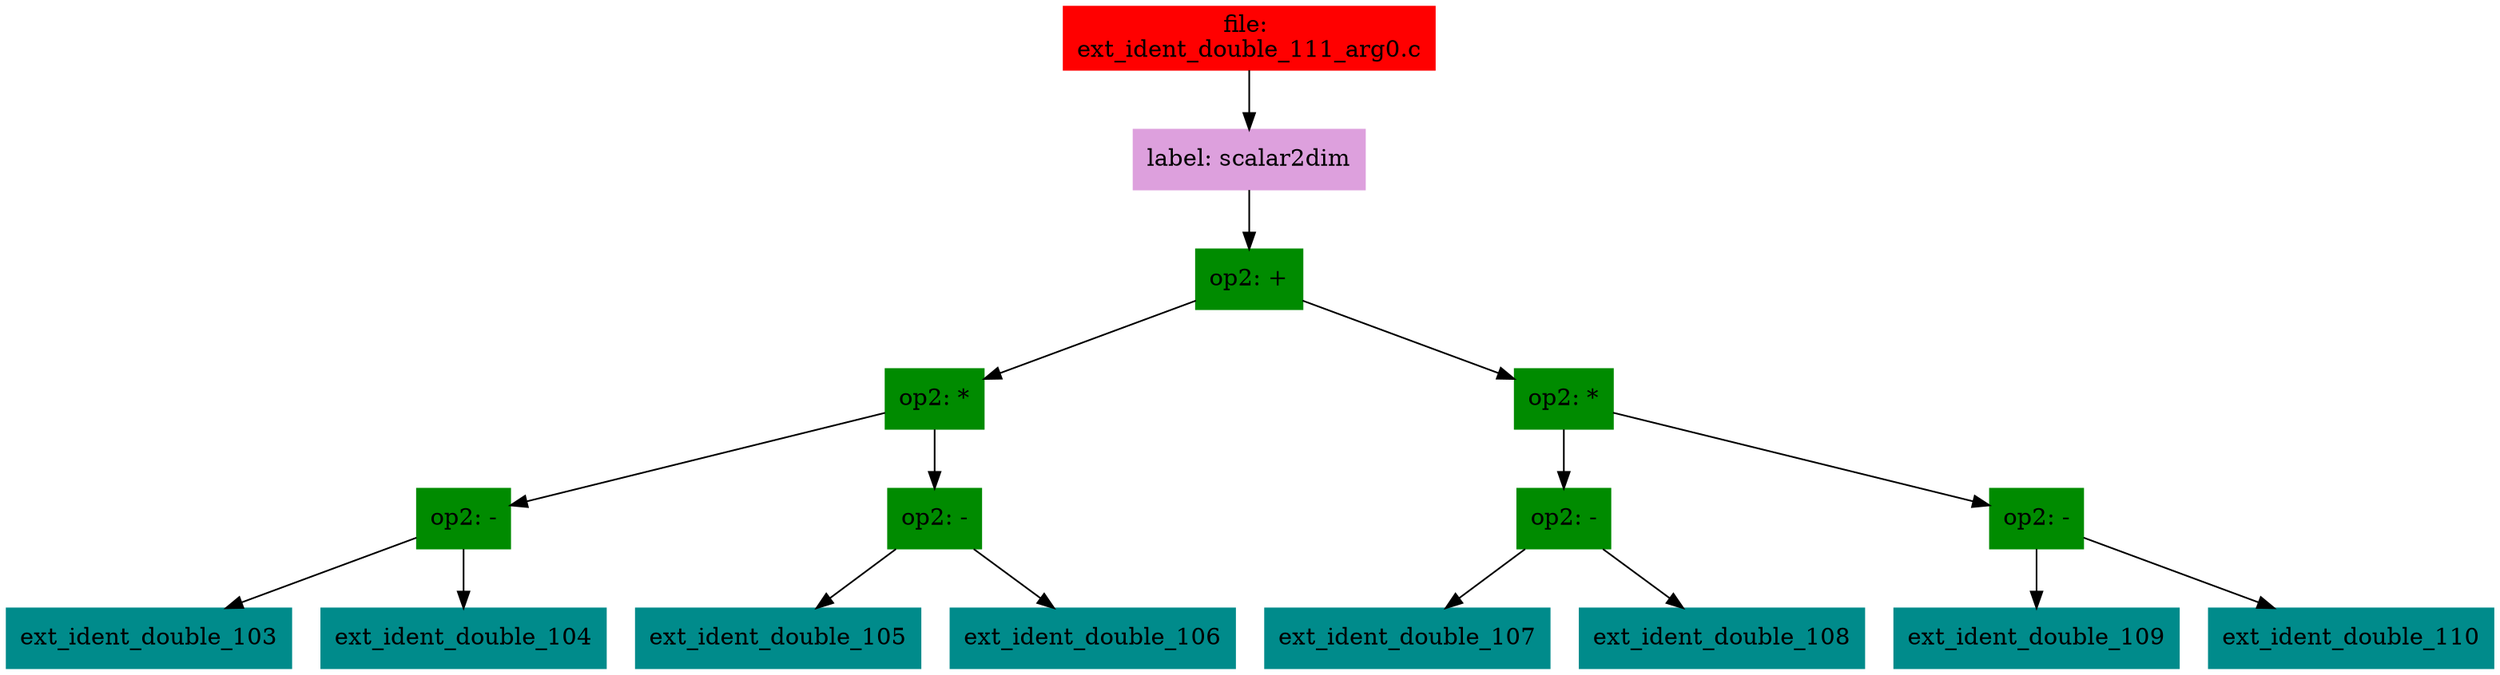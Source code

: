 digraph G {
node [shape=box]

0 [label="file: 
ext_ident_double_111_arg0.c",color=red, style=filled]
1 [label="label: scalar2dim",color=plum, style=filled]
0 -> 1
2 [label="op2: +",color=green4, style=filled]
1 -> 2
3 [label="op2: *",color=green4, style=filled]
2 -> 3
4 [label="op2: -",color=green4, style=filled]
3 -> 4
5 [label="ext_ident_double_103",color=cyan4, style=filled]
4 -> 5
10 [label="ext_ident_double_104",color=cyan4, style=filled]
4 -> 10
15 [label="op2: -",color=green4, style=filled]
3 -> 15
16 [label="ext_ident_double_105",color=cyan4, style=filled]
15 -> 16
23 [label="ext_ident_double_106",color=cyan4, style=filled]
15 -> 23
30 [label="op2: *",color=green4, style=filled]
2 -> 30
31 [label="op2: -",color=green4, style=filled]
30 -> 31
32 [label="ext_ident_double_107",color=cyan4, style=filled]
31 -> 32
37 [label="ext_ident_double_108",color=cyan4, style=filled]
31 -> 37
42 [label="op2: -",color=green4, style=filled]
30 -> 42
43 [label="ext_ident_double_109",color=cyan4, style=filled]
42 -> 43
50 [label="ext_ident_double_110",color=cyan4, style=filled]
42 -> 50


}

